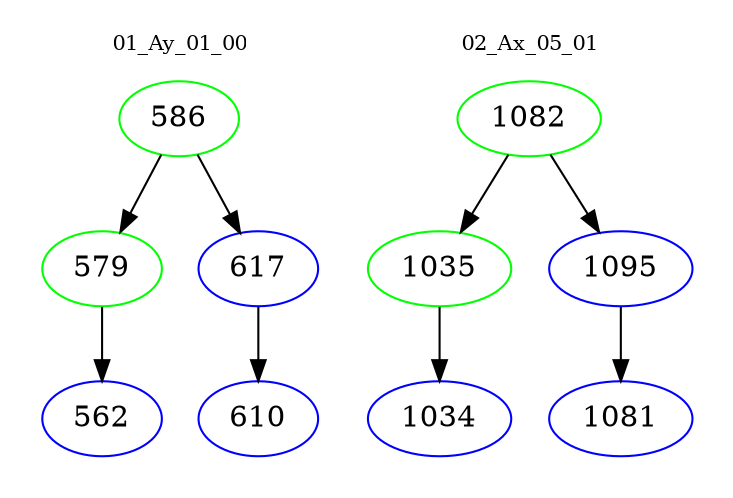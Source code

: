 digraph{
subgraph cluster_0 {
color = white
label = "01_Ay_01_00";
fontsize=10;
T0_586 [label="586", color="green"]
T0_586 -> T0_579 [color="black"]
T0_579 [label="579", color="green"]
T0_579 -> T0_562 [color="black"]
T0_562 [label="562", color="blue"]
T0_586 -> T0_617 [color="black"]
T0_617 [label="617", color="blue"]
T0_617 -> T0_610 [color="black"]
T0_610 [label="610", color="blue"]
}
subgraph cluster_1 {
color = white
label = "02_Ax_05_01";
fontsize=10;
T1_1082 [label="1082", color="green"]
T1_1082 -> T1_1035 [color="black"]
T1_1035 [label="1035", color="green"]
T1_1035 -> T1_1034 [color="black"]
T1_1034 [label="1034", color="blue"]
T1_1082 -> T1_1095 [color="black"]
T1_1095 [label="1095", color="blue"]
T1_1095 -> T1_1081 [color="black"]
T1_1081 [label="1081", color="blue"]
}
}
